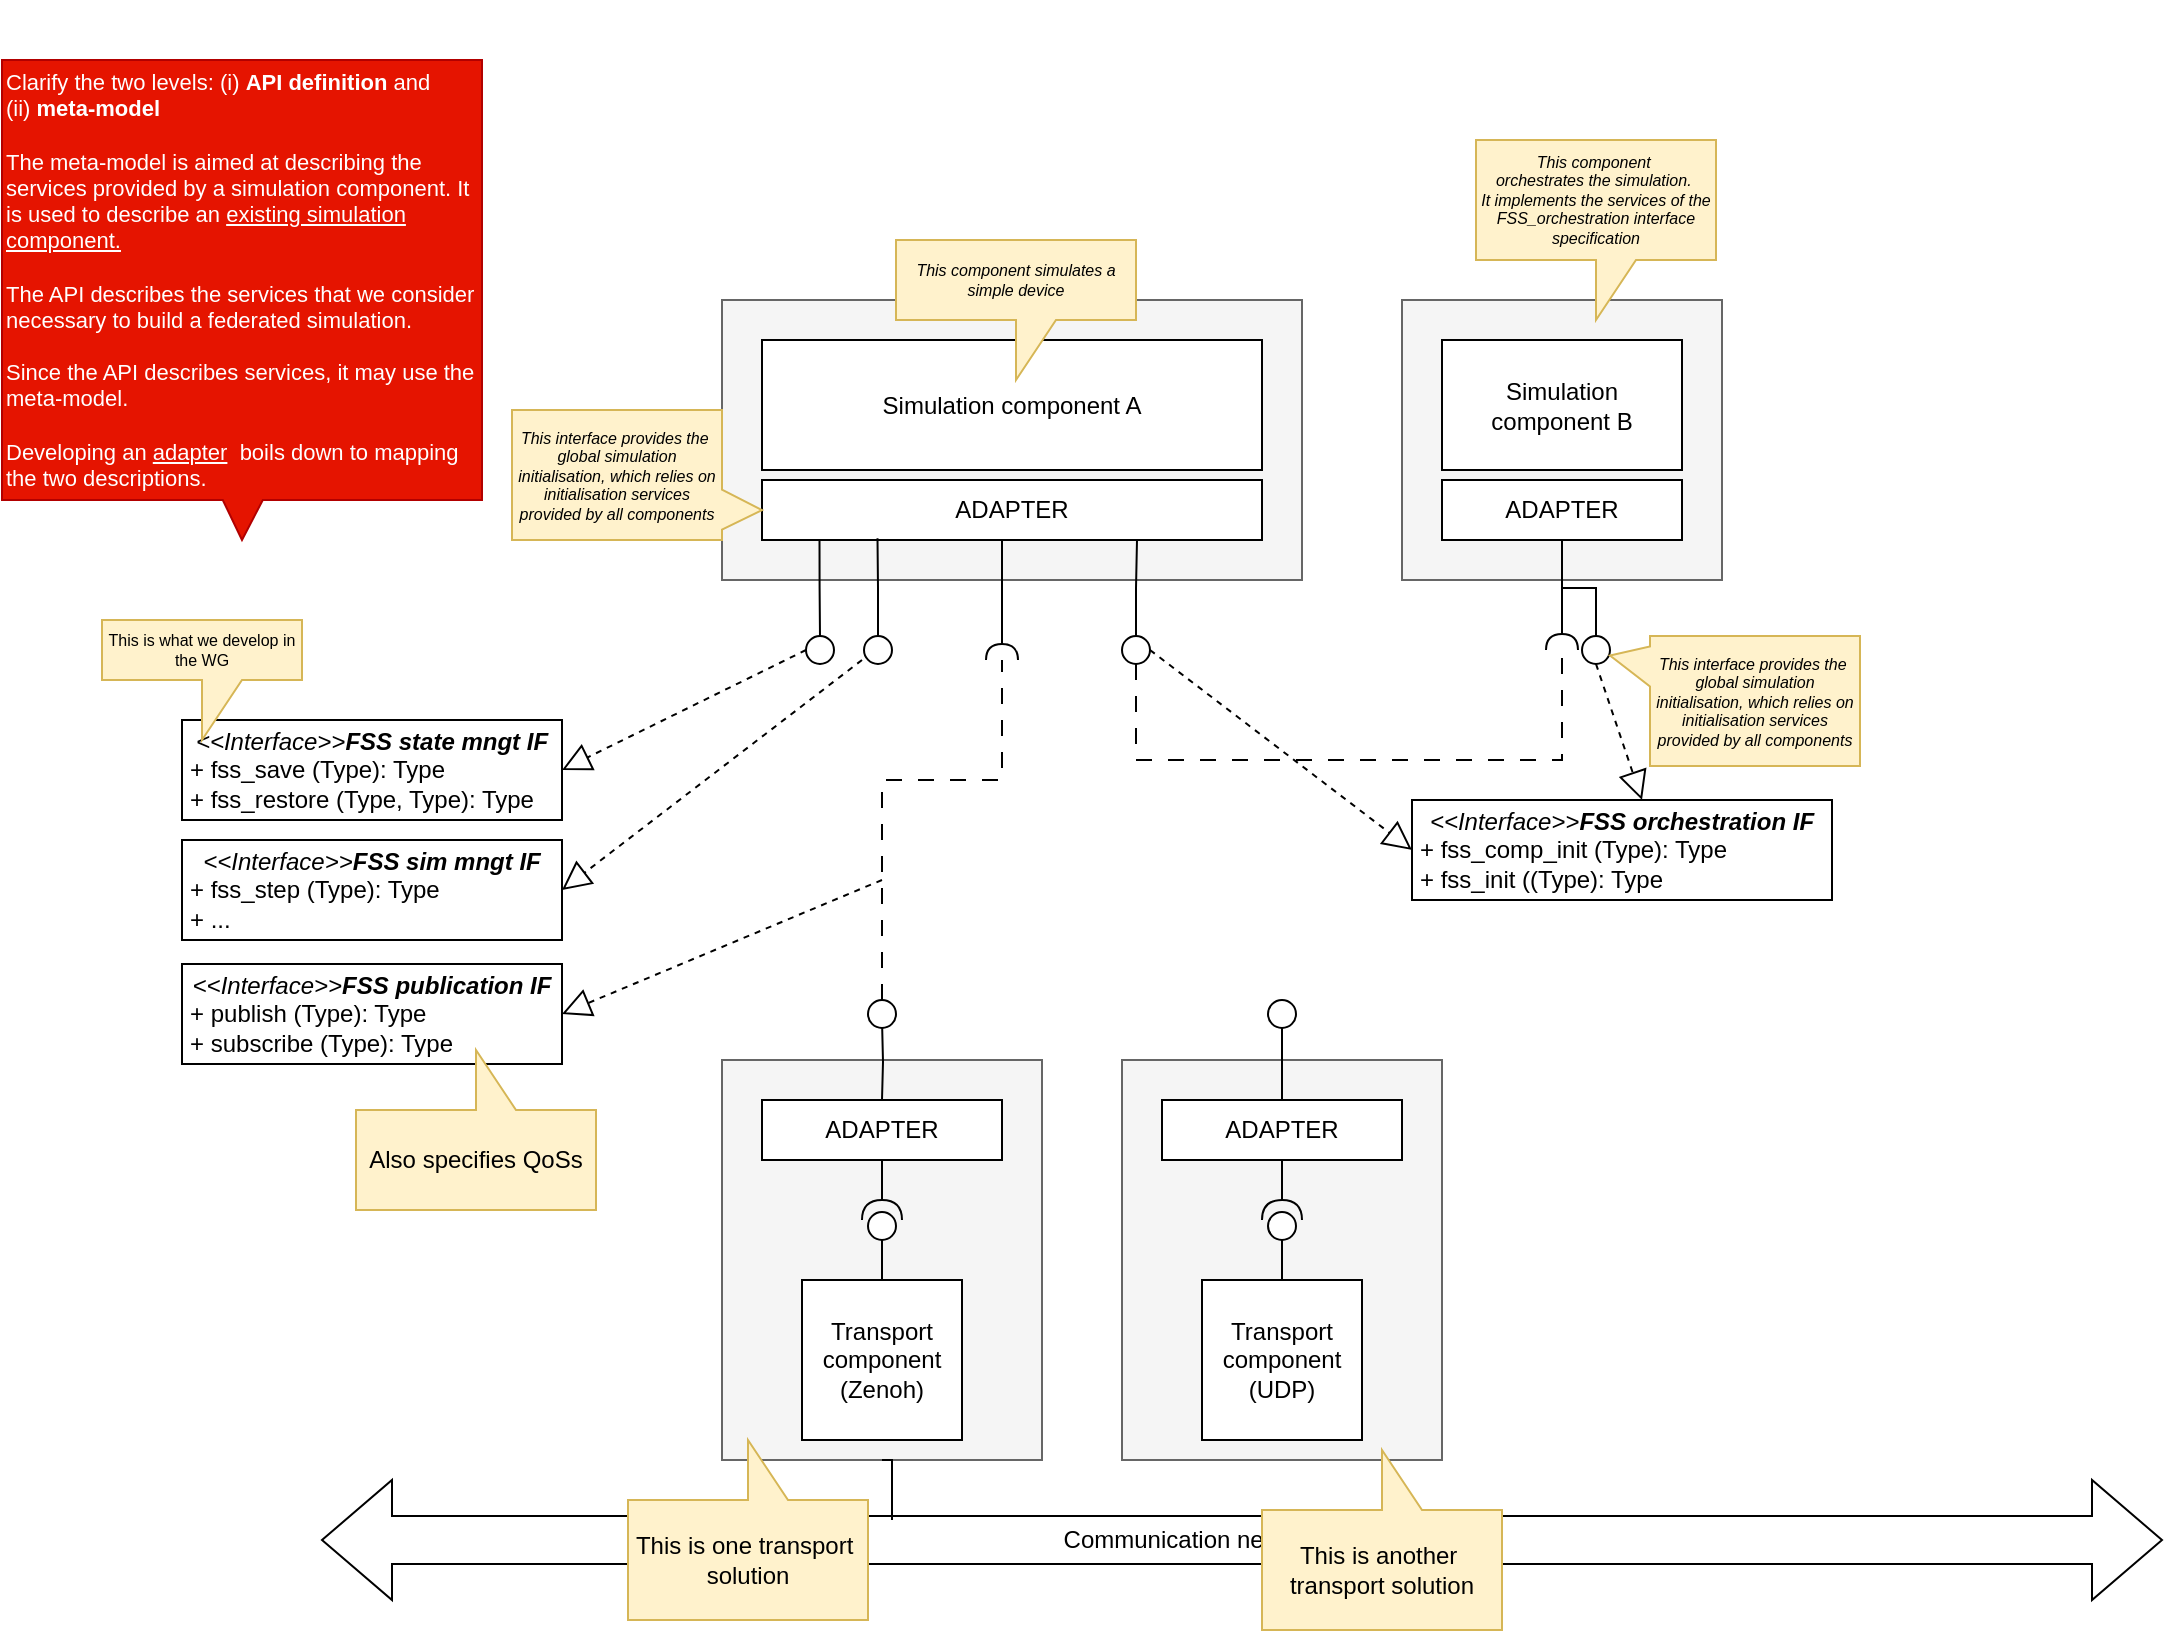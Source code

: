 <mxfile version="24.4.10" type="github">
  <diagram name="Page-1" id="a3lJTu-IXyHbUOSdx-mn">
    <mxGraphModel dx="983" dy="5266" grid="1" gridSize="10" guides="1" tooltips="1" connect="1" arrows="1" fold="1" page="1" pageScale="1" pageWidth="3300" pageHeight="4681" math="0" shadow="0">
      <root>
        <mxCell id="0" />
        <mxCell id="1" parent="0" />
        <mxCell id="cw1v78BgHGjvIyoxlNof-122" value="" style="shape=image;verticalLabelPosition=bottom;labelBackgroundColor=default;verticalAlign=top;aspect=fixed;imageAspect=0;image=https://static.vecteezy.com/system/resources/thumbnails/002/293/499/small/exclamation-mark-symbol-red-warning-dangerous-icon-on-white-background-free-vector.jpg;" vertex="1" parent="1">
          <mxGeometry x="220" y="-210" width="60" height="60" as="geometry" />
        </mxCell>
        <mxCell id="cw1v78BgHGjvIyoxlNof-67" value="" style="rounded=0;whiteSpace=wrap;html=1;fillColor=#f5f5f5;fontColor=#333333;strokeColor=#666666;" vertex="1" parent="1">
          <mxGeometry x="700" y="-60" width="160" height="140" as="geometry" />
        </mxCell>
        <mxCell id="cw1v78BgHGjvIyoxlNof-42" value="" style="rounded=0;whiteSpace=wrap;html=1;fillColor=#f5f5f5;fontColor=#333333;strokeColor=#666666;" vertex="1" parent="1">
          <mxGeometry x="360" y="-60" width="290" height="140" as="geometry" />
        </mxCell>
        <mxCell id="cw1v78BgHGjvIyoxlNof-12" value="Communication network transport" style="html=1;shadow=0;dashed=0;align=center;verticalAlign=middle;shape=mxgraph.arrows2.twoWayArrow;dy=0.6;dx=35;" vertex="1" parent="1">
          <mxGeometry x="160" y="530" width="920" height="60" as="geometry" />
        </mxCell>
        <mxCell id="cw1v78BgHGjvIyoxlNof-16" value="" style="endArrow=block;dashed=1;endFill=0;endSize=12;html=1;rounded=0;entryX=1;entryY=0.5;entryDx=0;entryDy=0;" edge="1" parent="1" target="cw1v78BgHGjvIyoxlNof-92">
          <mxGeometry width="160" relative="1" as="geometry">
            <mxPoint x="440" y="230" as="sourcePoint" />
            <mxPoint x="630" y="305" as="targetPoint" />
          </mxGeometry>
        </mxCell>
        <mxCell id="cw1v78BgHGjvIyoxlNof-17" value="" style="endArrow=block;dashed=1;endFill=0;endSize=12;html=1;rounded=0;entryX=1;entryY=0.5;entryDx=0;entryDy=0;exitX=0;exitY=0.5;exitDx=0;exitDy=0;" edge="1" parent="1" source="cw1v78BgHGjvIyoxlNof-78" target="cw1v78BgHGjvIyoxlNof-43">
          <mxGeometry width="160" relative="1" as="geometry">
            <mxPoint x="390" y="115" as="sourcePoint" />
            <mxPoint x="270" y="42.5" as="targetPoint" />
          </mxGeometry>
        </mxCell>
        <mxCell id="cw1v78BgHGjvIyoxlNof-79" style="edgeStyle=orthogonalEdgeStyle;rounded=0;orthogonalLoop=1;jettySize=auto;html=1;exitX=0.115;exitY=0.971;exitDx=0;exitDy=0;entryX=0.5;entryY=0;entryDx=0;entryDy=0;endArrow=none;endFill=0;exitPerimeter=0;" edge="1" parent="1" source="cw1v78BgHGjvIyoxlNof-29" target="cw1v78BgHGjvIyoxlNof-78">
          <mxGeometry relative="1" as="geometry" />
        </mxCell>
        <mxCell id="cw1v78BgHGjvIyoxlNof-29" value="ADAPTER" style="rounded=0;whiteSpace=wrap;html=1;" vertex="1" parent="1">
          <mxGeometry x="380" y="30" width="250" height="30" as="geometry" />
        </mxCell>
        <mxCell id="cw1v78BgHGjvIyoxlNof-37" value="" style="ellipse;whiteSpace=wrap;html=1;align=center;aspect=fixed;fillColor=none;strokeColor=none;resizable=0;perimeter=centerPerimeter;rotatable=0;allowArrows=0;points=[];outlineConnect=1;" vertex="1" parent="1">
          <mxGeometry x="590" y="30" width="10" height="10" as="geometry" />
        </mxCell>
        <mxCell id="cw1v78BgHGjvIyoxlNof-43" value="&lt;p style=&quot;margin:0px;margin-top:4px;text-align:center;&quot;&gt;&lt;i&gt;&amp;lt;&amp;lt;Interface&amp;gt;&amp;gt;&lt;b&gt;FSS state mngt IF&lt;/b&gt;&lt;/i&gt;&lt;br&gt;&lt;/p&gt;&lt;p style=&quot;margin:0px;margin-left:4px;&quot;&gt;&lt;/p&gt;&lt;p style=&quot;margin:0px;margin-left:4px;&quot;&gt;+ fss_save (Type): Type&lt;br&gt;+ fss_restore (Type, Type): Type&lt;/p&gt;" style="verticalAlign=top;align=left;overflow=fill;html=1;whiteSpace=wrap;" vertex="1" parent="1">
          <mxGeometry x="90" y="150" width="190" height="50" as="geometry" />
        </mxCell>
        <mxCell id="cw1v78BgHGjvIyoxlNof-45" value="" style="rounded=0;whiteSpace=wrap;html=1;fillColor=#f5f5f5;fontColor=#333333;strokeColor=#666666;" vertex="1" parent="1">
          <mxGeometry x="360" y="320" width="160" height="200" as="geometry" />
        </mxCell>
        <mxCell id="cw1v78BgHGjvIyoxlNof-46" value="&lt;div&gt;Transport&lt;/div&gt;&lt;div&gt;component&lt;/div&gt;&lt;div&gt;(Zenoh)&lt;/div&gt;" style="whiteSpace=wrap;html=1;aspect=fixed;" vertex="1" parent="1">
          <mxGeometry x="400" y="430" width="80" height="80" as="geometry" />
        </mxCell>
        <mxCell id="cw1v78BgHGjvIyoxlNof-62" style="edgeStyle=orthogonalEdgeStyle;rounded=0;orthogonalLoop=1;jettySize=auto;html=1;entryX=0.5;entryY=0;entryDx=0;entryDy=0;endArrow=none;endFill=0;" edge="1" parent="1" target="cw1v78BgHGjvIyoxlNof-50">
          <mxGeometry relative="1" as="geometry">
            <mxPoint x="440" y="300" as="sourcePoint" />
          </mxGeometry>
        </mxCell>
        <mxCell id="cw1v78BgHGjvIyoxlNof-50" value="ADAPTER" style="rounded=0;whiteSpace=wrap;html=1;" vertex="1" parent="1">
          <mxGeometry x="380" y="340" width="120" height="30" as="geometry" />
        </mxCell>
        <mxCell id="cw1v78BgHGjvIyoxlNof-53" value="" style="ellipse;whiteSpace=wrap;html=1;align=center;aspect=fixed;fillColor=none;strokeColor=none;resizable=0;perimeter=centerPerimeter;rotatable=0;allowArrows=0;points=[];outlineConnect=1;" vertex="1" parent="1">
          <mxGeometry x="590" y="470" width="10" height="10" as="geometry" />
        </mxCell>
        <mxCell id="cw1v78BgHGjvIyoxlNof-60" value="" style="group;rotation=270;" vertex="1" connectable="0" parent="1">
          <mxGeometry x="430" y="370" width="20" height="60" as="geometry" />
        </mxCell>
        <mxCell id="cw1v78BgHGjvIyoxlNof-57" value="" style="shape=providedRequiredInterface;html=1;verticalLabelPosition=bottom;sketch=0;rotation=-90;" vertex="1" parent="cw1v78BgHGjvIyoxlNof-60">
          <mxGeometry y="20" width="20" height="20" as="geometry" />
        </mxCell>
        <mxCell id="cw1v78BgHGjvIyoxlNof-58" style="edgeStyle=orthogonalEdgeStyle;rounded=0;orthogonalLoop=1;jettySize=auto;html=1;exitX=0.75;exitY=1;exitDx=0;exitDy=0;entryX=0;entryY=0.5;entryDx=0;entryDy=0;entryPerimeter=0;endArrow=none;endFill=0;" edge="1" parent="cw1v78BgHGjvIyoxlNof-60" target="cw1v78BgHGjvIyoxlNof-57">
          <mxGeometry relative="1" as="geometry">
            <mxPoint x="10" y="60" as="sourcePoint" />
          </mxGeometry>
        </mxCell>
        <mxCell id="cw1v78BgHGjvIyoxlNof-59" style="edgeStyle=orthogonalEdgeStyle;rounded=0;orthogonalLoop=1;jettySize=auto;html=1;exitX=0.75;exitY=0;exitDx=0;exitDy=0;entryX=1;entryY=0.5;entryDx=0;entryDy=0;entryPerimeter=0;endArrow=none;endFill=0;" edge="1" parent="cw1v78BgHGjvIyoxlNof-60" target="cw1v78BgHGjvIyoxlNof-57">
          <mxGeometry relative="1" as="geometry">
            <mxPoint x="10" as="sourcePoint" />
          </mxGeometry>
        </mxCell>
        <mxCell id="cw1v78BgHGjvIyoxlNof-63" value="&lt;p style=&quot;margin:0px;margin-top:4px;text-align:center;&quot;&gt;&lt;i&gt;&amp;lt;&amp;lt;Interface&amp;gt;&amp;gt;&lt;b&gt;FSS sim mngt IF&lt;/b&gt;&lt;/i&gt;&lt;br&gt;&lt;/p&gt;&lt;p style=&quot;margin:0px;margin-left:4px;&quot;&gt;&lt;/p&gt;&lt;p style=&quot;margin:0px;margin-left:4px;&quot;&gt;+ fss_step (Type): Type&lt;br&gt;&lt;/p&gt;&lt;p style=&quot;margin:0px;margin-left:4px;&quot;&gt;+ ...&lt;/p&gt;" style="verticalAlign=top;align=left;overflow=fill;html=1;whiteSpace=wrap;" vertex="1" parent="1">
          <mxGeometry x="90" y="210" width="190" height="50" as="geometry" />
        </mxCell>
        <mxCell id="cw1v78BgHGjvIyoxlNof-64" value="" style="endArrow=block;dashed=1;endFill=0;endSize=12;html=1;rounded=0;entryX=1;entryY=0.5;entryDx=0;entryDy=0;" edge="1" parent="1" target="cw1v78BgHGjvIyoxlNof-63">
          <mxGeometry width="160" relative="1" as="geometry">
            <mxPoint x="430" y="120" as="sourcePoint" />
            <mxPoint x="290" y="125" as="targetPoint" />
          </mxGeometry>
        </mxCell>
        <mxCell id="cw1v78BgHGjvIyoxlNof-66" value="This component&amp;nbsp;&lt;div style=&quot;font-size: 8px;&quot;&gt;orchestrates the simulation.&amp;nbsp;&lt;/div&gt;&lt;div style=&quot;font-size: 8px;&quot;&gt;It implements the services of the FSS_orchestration interface specification&lt;/div&gt;" style="shape=callout;whiteSpace=wrap;html=1;perimeter=calloutPerimeter;fillColor=#fff2cc;strokeColor=#d6b656;fontSize=8;fontStyle=2" vertex="1" parent="1">
          <mxGeometry x="737" y="-140" width="120" height="90" as="geometry" />
        </mxCell>
        <mxCell id="cw1v78BgHGjvIyoxlNof-69" value="ADAPTER" style="rounded=0;whiteSpace=wrap;html=1;" vertex="1" parent="1">
          <mxGeometry x="720" y="30" width="120" height="30" as="geometry" />
        </mxCell>
        <mxCell id="cw1v78BgHGjvIyoxlNof-70" value="" style="rounded=0;orthogonalLoop=1;jettySize=auto;html=1;endArrow=halfCircle;endFill=0;endSize=6;strokeWidth=1;sketch=0;fontSize=12;curved=1;exitX=0.5;exitY=1;exitDx=0;exitDy=0;" edge="1" parent="1" source="cw1v78BgHGjvIyoxlNof-69">
          <mxGeometry relative="1" as="geometry">
            <mxPoint x="955" y="30.476" as="sourcePoint" />
            <mxPoint x="780" y="115" as="targetPoint" />
          </mxGeometry>
        </mxCell>
        <mxCell id="cw1v78BgHGjvIyoxlNof-76" value="&lt;p style=&quot;margin:0px;margin-top:4px;text-align:center;&quot;&gt;&lt;i&gt;&amp;lt;&amp;lt;Interface&amp;gt;&amp;gt;&lt;b&gt;FSS orchestration IF&lt;/b&gt;&lt;/i&gt;&lt;br&gt;&lt;/p&gt;&lt;p style=&quot;margin:0px;margin-left:4px;&quot;&gt;&lt;/p&gt;&lt;p style=&quot;margin:0px;margin-left:4px;&quot;&gt;+ fss_comp_init (Type): Type&lt;br&gt;+ fss_init (&lt;span style=&quot;background-color: initial;&quot;&gt;(Type): Type&lt;/span&gt;&lt;/p&gt;" style="verticalAlign=top;align=left;overflow=fill;html=1;whiteSpace=wrap;" vertex="1" parent="1">
          <mxGeometry x="705" y="190" width="210" height="50" as="geometry" />
        </mxCell>
        <mxCell id="cw1v78BgHGjvIyoxlNof-78" value="" style="ellipse;whiteSpace=wrap;html=1;aspect=fixed;" vertex="1" parent="1">
          <mxGeometry x="402" y="108" width="14" height="14" as="geometry" />
        </mxCell>
        <mxCell id="cw1v78BgHGjvIyoxlNof-82" style="edgeStyle=orthogonalEdgeStyle;rounded=0;orthogonalLoop=1;jettySize=auto;html=1;dashed=1;dashPattern=8 8;endArrow=none;endFill=0;exitX=0.5;exitY=1;exitDx=0;exitDy=0;" edge="1" parent="1" source="cw1v78BgHGjvIyoxlNof-83">
          <mxGeometry relative="1" as="geometry">
            <mxPoint x="780.0" y="115.0" as="targetPoint" />
            <Array as="points">
              <mxPoint x="567" y="170" />
              <mxPoint x="780" y="170" />
            </Array>
          </mxGeometry>
        </mxCell>
        <mxCell id="cw1v78BgHGjvIyoxlNof-80" value="" style="ellipse;whiteSpace=wrap;html=1;aspect=fixed;" vertex="1" parent="1">
          <mxGeometry x="431" y="108" width="14" height="14" as="geometry" />
        </mxCell>
        <mxCell id="cw1v78BgHGjvIyoxlNof-81" style="edgeStyle=orthogonalEdgeStyle;rounded=0;orthogonalLoop=1;jettySize=auto;html=1;entryX=0.231;entryY=0.971;entryDx=0;entryDy=0;endArrow=none;endFill=0;entryPerimeter=0;" edge="1" parent="1" source="cw1v78BgHGjvIyoxlNof-80" target="cw1v78BgHGjvIyoxlNof-29">
          <mxGeometry relative="1" as="geometry" />
        </mxCell>
        <mxCell id="cw1v78BgHGjvIyoxlNof-83" value="" style="ellipse;whiteSpace=wrap;html=1;aspect=fixed;" vertex="1" parent="1">
          <mxGeometry x="560" y="108" width="14" height="14" as="geometry" />
        </mxCell>
        <mxCell id="cw1v78BgHGjvIyoxlNof-84" style="edgeStyle=orthogonalEdgeStyle;rounded=0;orthogonalLoop=1;jettySize=auto;html=1;entryX=0.75;entryY=1;entryDx=0;entryDy=0;endArrow=none;endFill=0;" edge="1" parent="1" source="cw1v78BgHGjvIyoxlNof-83" target="cw1v78BgHGjvIyoxlNof-29">
          <mxGeometry relative="1" as="geometry">
            <mxPoint x="470" y="60" as="targetPoint" />
          </mxGeometry>
        </mxCell>
        <mxCell id="cw1v78BgHGjvIyoxlNof-85" value="" style="endArrow=block;dashed=1;endFill=0;endSize=12;html=1;rounded=0;entryX=0;entryY=0.5;entryDx=0;entryDy=0;exitX=1;exitY=0.5;exitDx=0;exitDy=0;" edge="1" parent="1" source="cw1v78BgHGjvIyoxlNof-83" target="cw1v78BgHGjvIyoxlNof-76">
          <mxGeometry width="160" relative="1" as="geometry">
            <mxPoint x="537" y="130" as="sourcePoint" />
            <mxPoint x="387" y="185" as="targetPoint" />
          </mxGeometry>
        </mxCell>
        <mxCell id="cw1v78BgHGjvIyoxlNof-91" value="" style="ellipse;whiteSpace=wrap;html=1;aspect=fixed;" vertex="1" parent="1">
          <mxGeometry x="433" y="290" width="14" height="14" as="geometry" />
        </mxCell>
        <mxCell id="cw1v78BgHGjvIyoxlNof-92" value="&lt;p style=&quot;margin:0px;margin-top:4px;text-align:center;&quot;&gt;&lt;i&gt;&amp;lt;&amp;lt;Interface&amp;gt;&amp;gt;&lt;b&gt;FSS publication IF&lt;/b&gt;&lt;/i&gt;&lt;br&gt;&lt;/p&gt;&lt;p style=&quot;margin:0px;margin-left:4px;&quot;&gt;&lt;/p&gt;&lt;p style=&quot;margin:0px;margin-left:4px;&quot;&gt;+ publish (Type): Type&lt;br&gt;&lt;/p&gt;&lt;p style=&quot;margin:0px;margin-left:4px;&quot;&gt;+ subscribe&amp;nbsp;&lt;span style=&quot;background-color: initial;&quot;&gt;(Type): Type&lt;/span&gt;&lt;/p&gt;" style="verticalAlign=top;align=left;overflow=fill;html=1;whiteSpace=wrap;" vertex="1" parent="1">
          <mxGeometry x="90" y="272" width="190" height="50" as="geometry" />
        </mxCell>
        <mxCell id="cw1v78BgHGjvIyoxlNof-94" value="Simulation component A" style="rounded=0;whiteSpace=wrap;html=1;" vertex="1" parent="1">
          <mxGeometry x="380" y="-40" width="250" height="65" as="geometry" />
        </mxCell>
        <mxCell id="cw1v78BgHGjvIyoxlNof-96" value="Simulation component B" style="rounded=0;whiteSpace=wrap;html=1;" vertex="1" parent="1">
          <mxGeometry x="720" y="-40" width="120" height="65" as="geometry" />
        </mxCell>
        <mxCell id="cw1v78BgHGjvIyoxlNof-97" value="" style="rounded=0;orthogonalLoop=1;jettySize=auto;html=1;endArrow=halfCircle;endFill=0;endSize=6;strokeWidth=1;sketch=0;fontSize=12;curved=1;" edge="1" parent="1">
          <mxGeometry relative="1" as="geometry">
            <mxPoint x="500" y="60" as="sourcePoint" />
            <mxPoint x="500" y="120" as="targetPoint" />
          </mxGeometry>
        </mxCell>
        <mxCell id="cw1v78BgHGjvIyoxlNof-98" style="edgeStyle=orthogonalEdgeStyle;rounded=0;orthogonalLoop=1;jettySize=auto;html=1;dashed=1;dashPattern=8 8;endArrow=none;endFill=0;exitX=0.5;exitY=0;exitDx=0;exitDy=0;" edge="1" parent="1" source="cw1v78BgHGjvIyoxlNof-91">
          <mxGeometry relative="1" as="geometry">
            <mxPoint x="500" y="120" as="targetPoint" />
            <mxPoint x="577" y="132" as="sourcePoint" />
            <Array as="points">
              <mxPoint x="440" y="180" />
              <mxPoint x="500" y="180" />
            </Array>
          </mxGeometry>
        </mxCell>
        <mxCell id="cw1v78BgHGjvIyoxlNof-99" value="Also specifies QoSs" style="shape=callout;whiteSpace=wrap;html=1;perimeter=calloutPerimeter;fillColor=#fff2cc;strokeColor=#d6b656;flipV=1;" vertex="1" parent="1">
          <mxGeometry x="177" y="315" width="120" height="80" as="geometry" />
        </mxCell>
        <mxCell id="cw1v78BgHGjvIyoxlNof-101" style="edgeStyle=orthogonalEdgeStyle;rounded=0;orthogonalLoop=1;jettySize=auto;html=1;exitX=0.5;exitY=1;exitDx=0;exitDy=0;endArrow=none;endFill=0;" edge="1" parent="1" source="cw1v78BgHGjvIyoxlNof-45">
          <mxGeometry relative="1" as="geometry">
            <mxPoint x="445" y="550" as="targetPoint" />
          </mxGeometry>
        </mxCell>
        <mxCell id="cw1v78BgHGjvIyoxlNof-103" value="" style="rounded=0;whiteSpace=wrap;html=1;fillColor=#f5f5f5;fontColor=#333333;strokeColor=#666666;" vertex="1" parent="1">
          <mxGeometry x="560" y="320" width="160" height="200" as="geometry" />
        </mxCell>
        <mxCell id="cw1v78BgHGjvIyoxlNof-104" value="&lt;div&gt;Transport&lt;/div&gt;&lt;div&gt;component&lt;/div&gt;&lt;div&gt;(UDP)&lt;/div&gt;" style="whiteSpace=wrap;html=1;aspect=fixed;" vertex="1" parent="1">
          <mxGeometry x="600" y="430" width="80" height="80" as="geometry" />
        </mxCell>
        <mxCell id="cw1v78BgHGjvIyoxlNof-115" style="edgeStyle=orthogonalEdgeStyle;rounded=0;orthogonalLoop=1;jettySize=auto;html=1;exitX=0.5;exitY=0;exitDx=0;exitDy=0;endArrow=none;endFill=0;" edge="1" parent="1" source="cw1v78BgHGjvIyoxlNof-105" target="cw1v78BgHGjvIyoxlNof-114">
          <mxGeometry relative="1" as="geometry" />
        </mxCell>
        <mxCell id="cw1v78BgHGjvIyoxlNof-105" value="ADAPTER" style="rounded=0;whiteSpace=wrap;html=1;" vertex="1" parent="1">
          <mxGeometry x="580" y="340" width="120" height="30" as="geometry" />
        </mxCell>
        <mxCell id="cw1v78BgHGjvIyoxlNof-106" value="" style="group;rotation=270;" vertex="1" connectable="0" parent="1">
          <mxGeometry x="630" y="370" width="20" height="60" as="geometry" />
        </mxCell>
        <mxCell id="cw1v78BgHGjvIyoxlNof-107" value="" style="shape=providedRequiredInterface;html=1;verticalLabelPosition=bottom;sketch=0;rotation=-90;" vertex="1" parent="cw1v78BgHGjvIyoxlNof-106">
          <mxGeometry y="20" width="20" height="20" as="geometry" />
        </mxCell>
        <mxCell id="cw1v78BgHGjvIyoxlNof-108" style="edgeStyle=orthogonalEdgeStyle;rounded=0;orthogonalLoop=1;jettySize=auto;html=1;exitX=0.75;exitY=1;exitDx=0;exitDy=0;entryX=0;entryY=0.5;entryDx=0;entryDy=0;entryPerimeter=0;endArrow=none;endFill=0;" edge="1" parent="cw1v78BgHGjvIyoxlNof-106" target="cw1v78BgHGjvIyoxlNof-107">
          <mxGeometry relative="1" as="geometry">
            <mxPoint x="10" y="60" as="sourcePoint" />
          </mxGeometry>
        </mxCell>
        <mxCell id="cw1v78BgHGjvIyoxlNof-109" style="edgeStyle=orthogonalEdgeStyle;rounded=0;orthogonalLoop=1;jettySize=auto;html=1;exitX=0.75;exitY=0;exitDx=0;exitDy=0;entryX=1;entryY=0.5;entryDx=0;entryDy=0;entryPerimeter=0;endArrow=none;endFill=0;" edge="1" parent="cw1v78BgHGjvIyoxlNof-106" target="cw1v78BgHGjvIyoxlNof-107">
          <mxGeometry relative="1" as="geometry">
            <mxPoint x="10" as="sourcePoint" />
          </mxGeometry>
        </mxCell>
        <mxCell id="cw1v78BgHGjvIyoxlNof-110" value="This is one transport&amp;nbsp;&lt;br&gt;solution" style="shape=callout;whiteSpace=wrap;html=1;perimeter=calloutPerimeter;fillColor=#fff2cc;strokeColor=#d6b656;flipV=1;" vertex="1" parent="1">
          <mxGeometry x="313" y="510" width="120" height="90" as="geometry" />
        </mxCell>
        <mxCell id="cw1v78BgHGjvIyoxlNof-111" value="This is another&amp;nbsp;&lt;br&gt;transport solution" style="shape=callout;whiteSpace=wrap;html=1;perimeter=calloutPerimeter;fillColor=#fff2cc;strokeColor=#d6b656;flipV=1;" vertex="1" parent="1">
          <mxGeometry x="630" y="515" width="120" height="90" as="geometry" />
        </mxCell>
        <mxCell id="cw1v78BgHGjvIyoxlNof-114" value="" style="ellipse;whiteSpace=wrap;html=1;aspect=fixed;" vertex="1" parent="1">
          <mxGeometry x="633" y="290" width="14" height="14" as="geometry" />
        </mxCell>
        <mxCell id="cw1v78BgHGjvIyoxlNof-117" style="edgeStyle=orthogonalEdgeStyle;rounded=0;orthogonalLoop=1;jettySize=auto;html=1;entryX=0.5;entryY=1;entryDx=0;entryDy=0;endArrow=none;endFill=0;" edge="1" parent="1" source="cw1v78BgHGjvIyoxlNof-116" target="cw1v78BgHGjvIyoxlNof-69">
          <mxGeometry relative="1" as="geometry" />
        </mxCell>
        <mxCell id="cw1v78BgHGjvIyoxlNof-116" value="" style="ellipse;whiteSpace=wrap;html=1;aspect=fixed;" vertex="1" parent="1">
          <mxGeometry x="790" y="108" width="14" height="14" as="geometry" />
        </mxCell>
        <mxCell id="cw1v78BgHGjvIyoxlNof-118" value="" style="endArrow=block;dashed=1;endFill=0;endSize=12;html=1;rounded=0;exitX=0.5;exitY=1;exitDx=0;exitDy=0;" edge="1" parent="1" source="cw1v78BgHGjvIyoxlNof-116">
          <mxGeometry width="160" relative="1" as="geometry">
            <mxPoint x="790" y="130" as="sourcePoint" />
            <mxPoint x="820" y="190" as="targetPoint" />
          </mxGeometry>
        </mxCell>
        <mxCell id="cw1v78BgHGjvIyoxlNof-119" value="This interface provides the&amp;nbsp; global simulation initialisation, which relies on initialisation services provided by all components" style="shape=callout;whiteSpace=wrap;html=1;perimeter=calloutPerimeter;fillColor=#fff2cc;strokeColor=#d6b656;fontSize=8;fontStyle=2;size=20;position=0.08;position2=0.15;direction=south;" vertex="1" parent="1">
          <mxGeometry x="804" y="108" width="125" height="65" as="geometry" />
        </mxCell>
        <mxCell id="cw1v78BgHGjvIyoxlNof-65" value="This component simulates a simple device" style="shape=callout;whiteSpace=wrap;html=1;perimeter=calloutPerimeter;fillColor=#fff2cc;strokeColor=#d6b656;fontSize=8;fontStyle=2" vertex="1" parent="1">
          <mxGeometry x="447" y="-90" width="120" height="70" as="geometry" />
        </mxCell>
        <mxCell id="cw1v78BgHGjvIyoxlNof-120" value="This interface provides the&amp;nbsp; global simulation initialisation, which relies on initialisation services provided by all components" style="shape=callout;whiteSpace=wrap;html=1;perimeter=calloutPerimeter;fillColor=#fff2cc;strokeColor=#d6b656;fontSize=8;fontStyle=2;size=20;position=0.08;position2=0.23;direction=north;" vertex="1" parent="1">
          <mxGeometry x="255" y="-5" width="125" height="65" as="geometry" />
        </mxCell>
        <mxCell id="cw1v78BgHGjvIyoxlNof-41" value="This is what we develop in the WG" style="shape=callout;whiteSpace=wrap;html=1;perimeter=calloutPerimeter;fillColor=#fff2cc;strokeColor=#d6b656;fontSize=8;" vertex="1" parent="1">
          <mxGeometry x="50" y="100" width="100" height="60" as="geometry" />
        </mxCell>
        <mxCell id="cw1v78BgHGjvIyoxlNof-121" value="Clarify the two levels: (i)&amp;nbsp;&lt;b&gt;API definition &lt;/b&gt;and (ii)&amp;nbsp;&lt;b&gt;meta-model&lt;/b&gt;&lt;div style=&quot;font-size: 11px;&quot;&gt;&lt;br style=&quot;font-size: 11px;&quot;&gt;&lt;/div&gt;&lt;div style=&quot;font-size: 11px;&quot;&gt;The meta-model is aimed at describing the services provided by a simulation component. It is used to describe an &lt;u&gt;existing simulation component.&lt;/u&gt;&lt;/div&gt;&lt;div style=&quot;font-size: 11px;&quot;&gt;&lt;u&gt;&lt;br&gt;&lt;/u&gt;&lt;/div&gt;&lt;div style=&quot;font-size: 11px;&quot;&gt;The API describes the services that we consider necessary to build a federated simulation.&amp;nbsp;&lt;/div&gt;&lt;div style=&quot;font-size: 11px;&quot;&gt;&lt;br&gt;&lt;/div&gt;&lt;div style=&quot;font-size: 11px;&quot;&gt;Since the API describes services, it may use the meta-model.&amp;nbsp;&lt;/div&gt;&lt;div style=&quot;font-size: 11px;&quot;&gt;&lt;br&gt;&lt;/div&gt;&lt;div style=&quot;font-size: 11px;&quot;&gt;Developing an &lt;u&gt;adapter&lt;/u&gt;&amp;nbsp; boils down to mapping the two descriptions.&amp;nbsp;&lt;/div&gt;" style="shape=callout;whiteSpace=wrap;html=1;perimeter=calloutPerimeter;fillColor=#e51400;strokeColor=#B20000;size=20;position=0.46;position2=0.5;fontSize=11;fontColor=#ffffff;align=left;" vertex="1" parent="1">
          <mxGeometry y="-180" width="240" height="240" as="geometry" />
        </mxCell>
      </root>
    </mxGraphModel>
  </diagram>
</mxfile>
